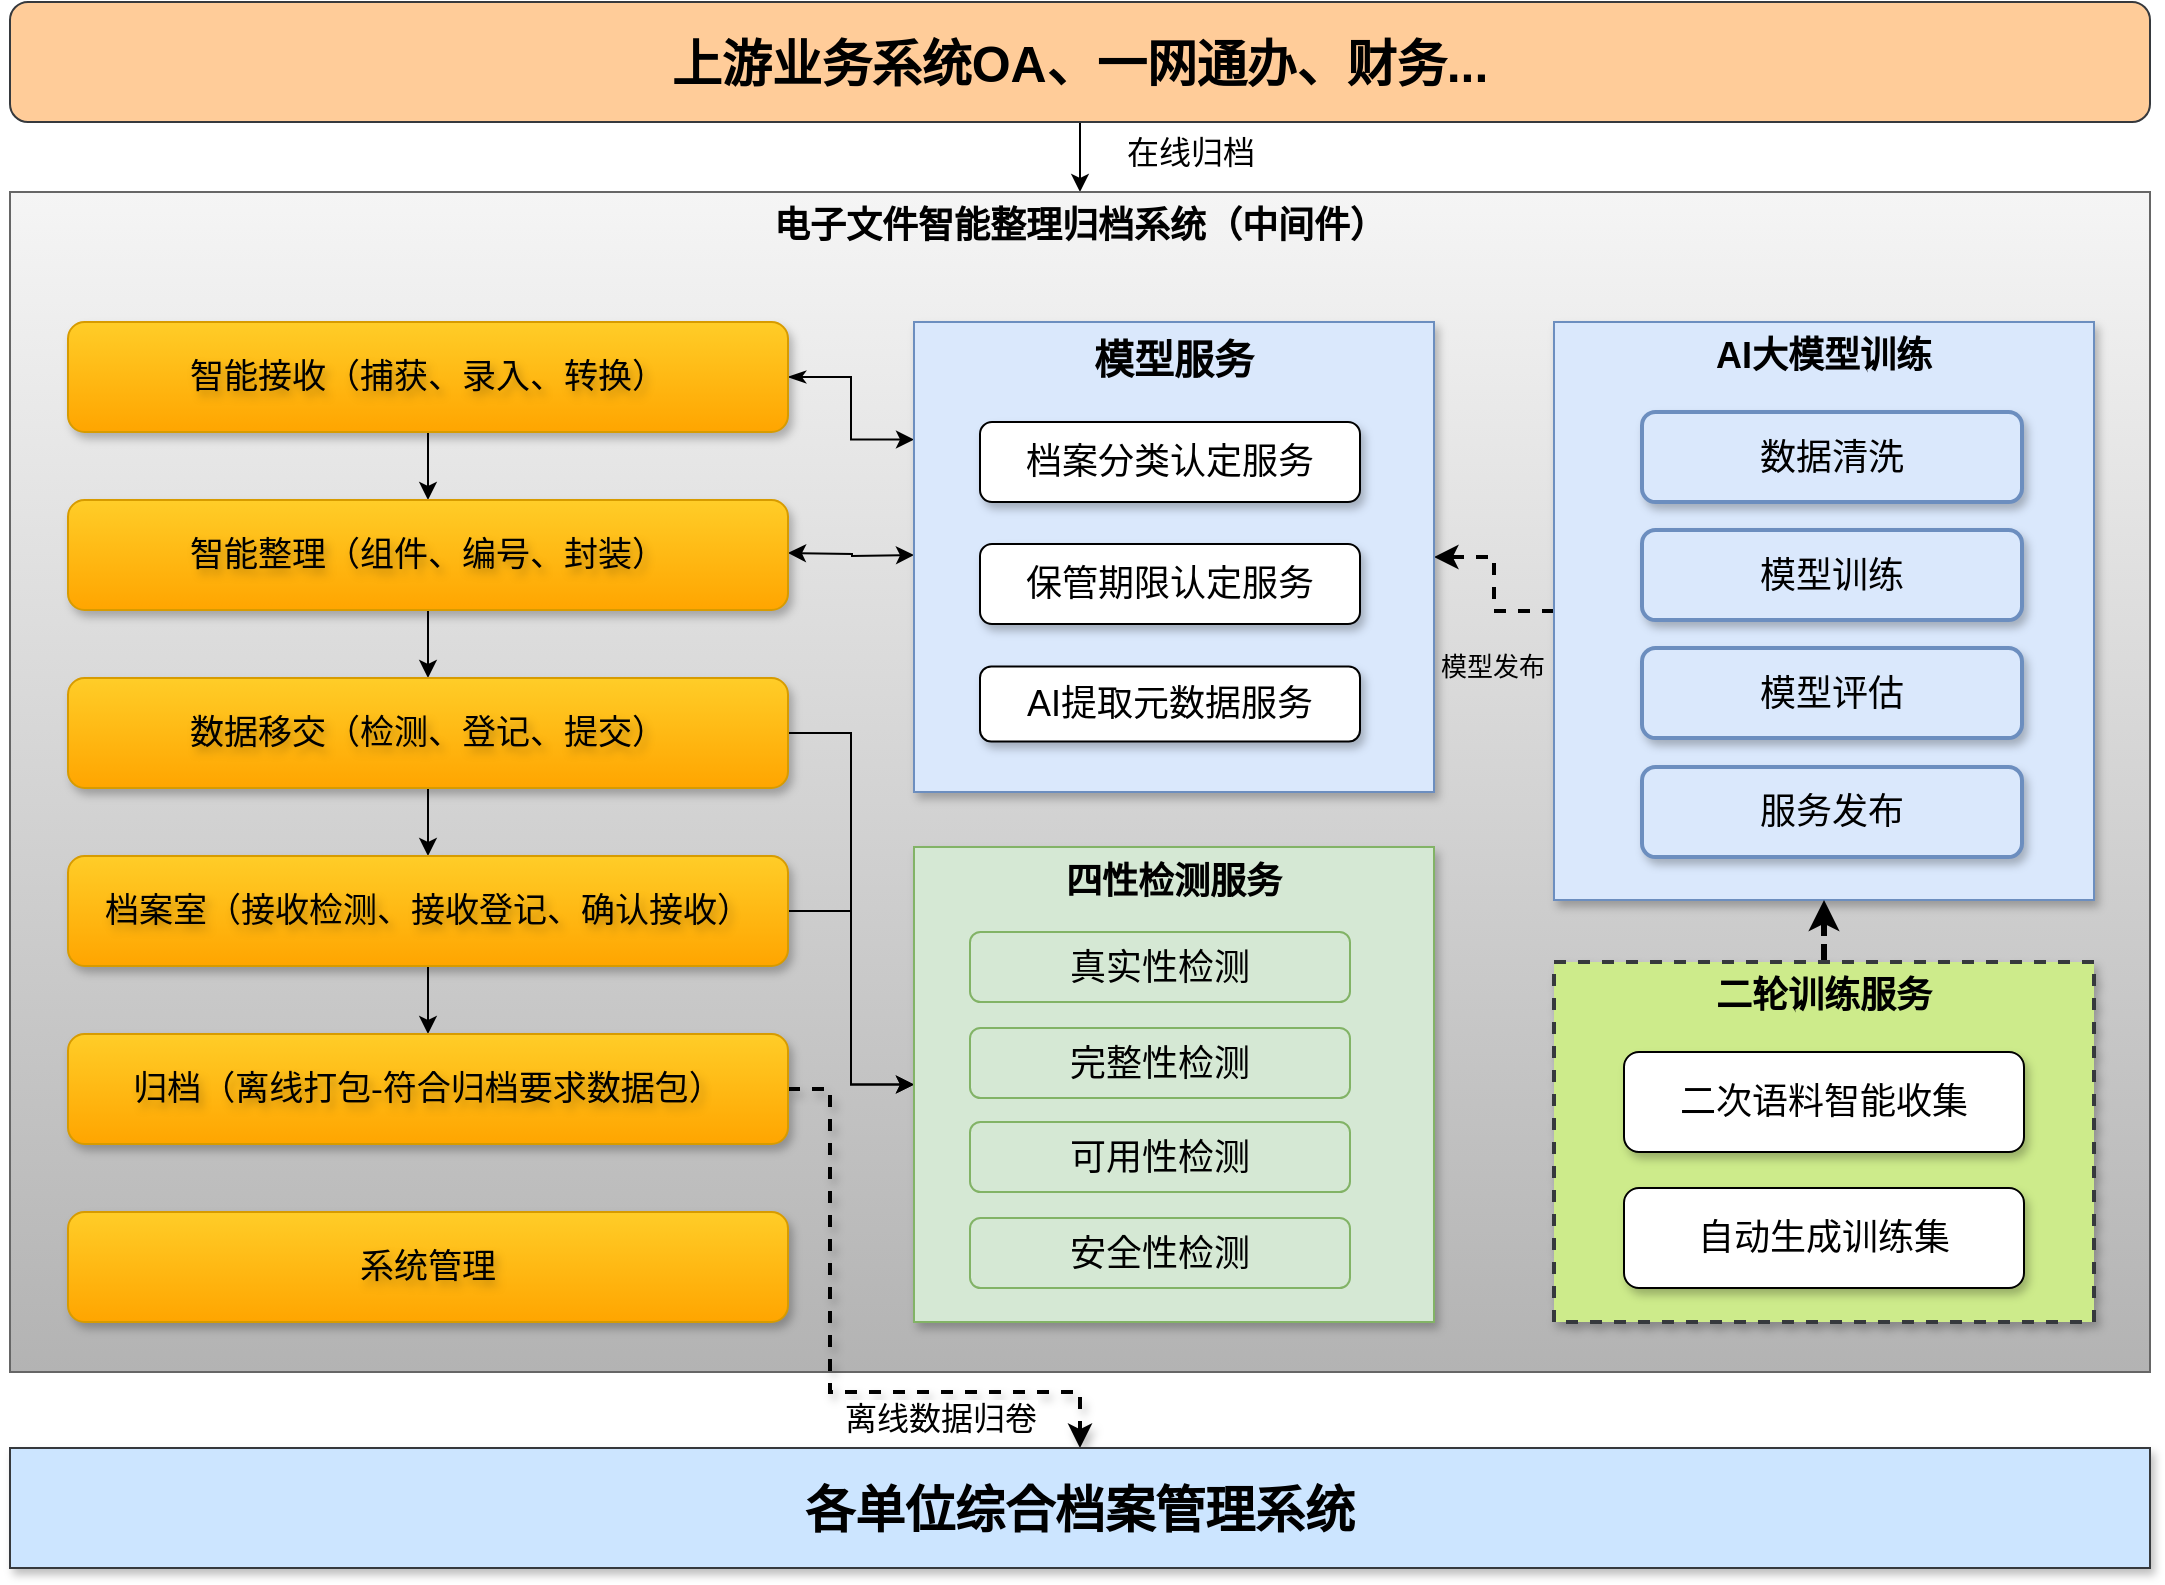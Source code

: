 <mxfile version="26.2.13">
  <diagram name="第 1 页" id="AttXs8X8qNsdA_xcT0oN">
    <mxGraphModel dx="1519" dy="840" grid="1" gridSize="10" guides="1" tooltips="1" connect="1" arrows="1" fold="1" page="1" pageScale="1" pageWidth="827" pageHeight="1169" math="0" shadow="0">
      <root>
        <mxCell id="0" />
        <mxCell id="1" parent="0" />
        <mxCell id="B6yNbFnPn5yZVpr9wofR-37" style="edgeStyle=orthogonalEdgeStyle;rounded=0;orthogonalLoop=1;jettySize=auto;html=1;entryX=0.5;entryY=0;entryDx=0;entryDy=0;fontSize=18;" edge="1" parent="1" source="B6yNbFnPn5yZVpr9wofR-1" target="B6yNbFnPn5yZVpr9wofR-2">
          <mxGeometry relative="1" as="geometry" />
        </mxCell>
        <mxCell id="B6yNbFnPn5yZVpr9wofR-53" value="&lt;font style=&quot;font-size: 16px;&quot;&gt;在线归档&lt;/font&gt;" style="edgeLabel;html=1;align=center;verticalAlign=middle;resizable=0;points=[];" vertex="1" connectable="0" parent="B6yNbFnPn5yZVpr9wofR-37">
          <mxGeometry x="0.238" y="8" relative="1" as="geometry">
            <mxPoint x="47" y="-3" as="offset" />
          </mxGeometry>
        </mxCell>
        <mxCell id="B6yNbFnPn5yZVpr9wofR-1" value="上游业务系统OA、一网通办、财务..." style="rounded=1;whiteSpace=wrap;html=1;fontSize=25;fillColor=#ffcc99;strokeColor=#36393d;fontStyle=1" vertex="1" parent="1">
          <mxGeometry x="40" y="135" width="1070" height="60" as="geometry" />
        </mxCell>
        <mxCell id="B6yNbFnPn5yZVpr9wofR-2" value="电子文件智能整理归档系统（中间件）" style="rounded=0;whiteSpace=wrap;html=1;verticalAlign=top;fontSize=18;fillColor=#f5f5f5;gradientColor=#b3b3b3;strokeColor=#666666;fontStyle=1;align=center;" vertex="1" parent="1">
          <mxGeometry x="40" y="230" width="1070" height="590" as="geometry" />
        </mxCell>
        <mxCell id="B6yNbFnPn5yZVpr9wofR-54" style="edgeStyle=orthogonalEdgeStyle;rounded=0;orthogonalLoop=1;jettySize=auto;html=1;entryX=0;entryY=0.25;entryDx=0;entryDy=0;startArrow=classicThin;startFill=1;" edge="1" parent="1" source="B6yNbFnPn5yZVpr9wofR-4" target="B6yNbFnPn5yZVpr9wofR-23">
          <mxGeometry relative="1" as="geometry" />
        </mxCell>
        <mxCell id="B6yNbFnPn5yZVpr9wofR-56" style="edgeStyle=orthogonalEdgeStyle;rounded=0;orthogonalLoop=1;jettySize=auto;html=1;entryX=0.5;entryY=0;entryDx=0;entryDy=0;" edge="1" parent="1" source="B6yNbFnPn5yZVpr9wofR-4" target="B6yNbFnPn5yZVpr9wofR-5">
          <mxGeometry relative="1" as="geometry" />
        </mxCell>
        <mxCell id="B6yNbFnPn5yZVpr9wofR-4" value="智能接收（捕获、录入、转换）" style="rounded=1;whiteSpace=wrap;html=1;fontSize=17;fillColor=#ffcd28;gradientColor=#ffa500;strokeColor=#d79b00;fontStyle=0;fontFamily=Verdana;shadow=1;textShadow=1;" vertex="1" parent="1">
          <mxGeometry x="69" y="295" width="360" height="55" as="geometry" />
        </mxCell>
        <mxCell id="B6yNbFnPn5yZVpr9wofR-51" style="edgeStyle=orthogonalEdgeStyle;rounded=0;orthogonalLoop=1;jettySize=auto;html=1;entryX=0;entryY=0.5;entryDx=0;entryDy=0;startArrow=classic;startFill=1;endArrow=classic;endFill=1;" edge="1" parent="1">
          <mxGeometry relative="1" as="geometry">
            <mxPoint x="429" y="410.484" as="sourcePoint" />
            <mxPoint x="492" y="411.5" as="targetPoint" />
          </mxGeometry>
        </mxCell>
        <mxCell id="B6yNbFnPn5yZVpr9wofR-57" value="" style="edgeStyle=orthogonalEdgeStyle;rounded=0;orthogonalLoop=1;jettySize=auto;html=1;" edge="1" parent="1" source="B6yNbFnPn5yZVpr9wofR-5" target="B6yNbFnPn5yZVpr9wofR-6">
          <mxGeometry relative="1" as="geometry" />
        </mxCell>
        <mxCell id="B6yNbFnPn5yZVpr9wofR-5" value="智能整理（组件、编号、封装）" style="rounded=1;whiteSpace=wrap;html=1;fontSize=17;fillColor=#ffcd28;gradientColor=#ffa500;strokeColor=#d79b00;fontStyle=0;fontFamily=Verdana;shadow=1;textShadow=1;" vertex="1" parent="1">
          <mxGeometry x="69" y="384" width="360" height="55" as="geometry" />
        </mxCell>
        <mxCell id="B6yNbFnPn5yZVpr9wofR-47" style="edgeStyle=orthogonalEdgeStyle;rounded=0;orthogonalLoop=1;jettySize=auto;html=1;entryX=0;entryY=0.5;entryDx=0;entryDy=0;" edge="1" parent="1" source="B6yNbFnPn5yZVpr9wofR-6" target="B6yNbFnPn5yZVpr9wofR-32">
          <mxGeometry relative="1" as="geometry" />
        </mxCell>
        <mxCell id="B6yNbFnPn5yZVpr9wofR-58" value="" style="edgeStyle=orthogonalEdgeStyle;rounded=0;orthogonalLoop=1;jettySize=auto;html=1;" edge="1" parent="1" source="B6yNbFnPn5yZVpr9wofR-6" target="B6yNbFnPn5yZVpr9wofR-7">
          <mxGeometry relative="1" as="geometry" />
        </mxCell>
        <mxCell id="B6yNbFnPn5yZVpr9wofR-6" value="数据移交（检测、登记、提交）" style="rounded=1;whiteSpace=wrap;html=1;fontSize=17;fillColor=#ffcd28;gradientColor=#ffa500;strokeColor=#d79b00;fontStyle=0;fontFamily=Verdana;shadow=1;textShadow=1;" vertex="1" parent="1">
          <mxGeometry x="69" y="473" width="360" height="55" as="geometry" />
        </mxCell>
        <mxCell id="B6yNbFnPn5yZVpr9wofR-48" style="edgeStyle=orthogonalEdgeStyle;rounded=0;orthogonalLoop=1;jettySize=auto;html=1;entryX=0;entryY=0.5;entryDx=0;entryDy=0;" edge="1" parent="1" source="B6yNbFnPn5yZVpr9wofR-7" target="B6yNbFnPn5yZVpr9wofR-32">
          <mxGeometry relative="1" as="geometry" />
        </mxCell>
        <mxCell id="B6yNbFnPn5yZVpr9wofR-59" value="" style="edgeStyle=orthogonalEdgeStyle;rounded=0;orthogonalLoop=1;jettySize=auto;html=1;" edge="1" parent="1" source="B6yNbFnPn5yZVpr9wofR-7" target="B6yNbFnPn5yZVpr9wofR-8">
          <mxGeometry relative="1" as="geometry" />
        </mxCell>
        <mxCell id="B6yNbFnPn5yZVpr9wofR-7" value="档案室（接收检测、接收登记、确认接收）" style="rounded=1;whiteSpace=wrap;html=1;fontSize=17;fillColor=#ffcd28;gradientColor=#ffa500;strokeColor=#d79b00;fontStyle=0;fontFamily=Verdana;shadow=1;textShadow=1;" vertex="1" parent="1">
          <mxGeometry x="69" y="562" width="360" height="55" as="geometry" />
        </mxCell>
        <mxCell id="B6yNbFnPn5yZVpr9wofR-61" style="edgeStyle=orthogonalEdgeStyle;rounded=0;orthogonalLoop=1;jettySize=auto;html=1;entryX=0.5;entryY=0;entryDx=0;entryDy=0;dashed=1;strokeWidth=2;shadow=1;" edge="1" parent="1" source="B6yNbFnPn5yZVpr9wofR-8" target="B6yNbFnPn5yZVpr9wofR-9">
          <mxGeometry relative="1" as="geometry">
            <Array as="points">
              <mxPoint x="450" y="679" />
              <mxPoint x="450" y="830" />
              <mxPoint x="575" y="830" />
            </Array>
          </mxGeometry>
        </mxCell>
        <mxCell id="B6yNbFnPn5yZVpr9wofR-63" value="&lt;font&gt;离线数据归卷&lt;/font&gt;" style="edgeLabel;html=1;align=center;verticalAlign=middle;resizable=0;points=[];fontSize=16;" vertex="1" connectable="0" parent="B6yNbFnPn5yZVpr9wofR-61">
          <mxGeometry x="0.614" y="-1" relative="1" as="geometry">
            <mxPoint x="-35" y="12" as="offset" />
          </mxGeometry>
        </mxCell>
        <mxCell id="B6yNbFnPn5yZVpr9wofR-8" value="归档（离线打包-符合归档要求数据包）" style="rounded=1;whiteSpace=wrap;html=1;fontSize=17;fillColor=#ffcd28;gradientColor=#ffa500;strokeColor=#d79b00;fontStyle=0;fontFamily=Verdana;shadow=1;textShadow=1;" vertex="1" parent="1">
          <mxGeometry x="69" y="651" width="360" height="55" as="geometry" />
        </mxCell>
        <mxCell id="B6yNbFnPn5yZVpr9wofR-9" value="各单位综合档案管理系统" style="rounded=0;whiteSpace=wrap;html=1;fontSize=25;fillColor=#cce5ff;strokeColor=#36393d;fontStyle=1;shadow=1;" vertex="1" parent="1">
          <mxGeometry x="40" y="858" width="1070" height="60" as="geometry" />
        </mxCell>
        <mxCell id="B6yNbFnPn5yZVpr9wofR-46" style="edgeStyle=orthogonalEdgeStyle;rounded=0;orthogonalLoop=1;jettySize=auto;html=1;exitX=0;exitY=0.5;exitDx=0;exitDy=0;entryX=1;entryY=0.5;entryDx=0;entryDy=0;dashed=1;strokeWidth=2;strokeColor=#000000;" edge="1" parent="1" source="B6yNbFnPn5yZVpr9wofR-10" target="B6yNbFnPn5yZVpr9wofR-23">
          <mxGeometry relative="1" as="geometry">
            <Array as="points">
              <mxPoint x="782" y="439" />
              <mxPoint x="782" y="413" />
            </Array>
          </mxGeometry>
        </mxCell>
        <mxCell id="B6yNbFnPn5yZVpr9wofR-62" value="模型发布" style="edgeLabel;html=1;align=center;verticalAlign=middle;resizable=0;points=[];fontSize=13;labelBackgroundColor=none;" vertex="1" connectable="0" parent="B6yNbFnPn5yZVpr9wofR-46">
          <mxGeometry x="0.075" y="3" relative="1" as="geometry">
            <mxPoint x="2" y="44" as="offset" />
          </mxGeometry>
        </mxCell>
        <mxCell id="B6yNbFnPn5yZVpr9wofR-10" value="AI大模型训练" style="rounded=0;whiteSpace=wrap;html=1;verticalAlign=top;fontSize=18;shadow=1;fillColor=#dae8fc;strokeColor=#6c8ebf;fontStyle=1" vertex="1" parent="1">
          <mxGeometry x="812" y="295" width="270" height="289" as="geometry" />
        </mxCell>
        <mxCell id="B6yNbFnPn5yZVpr9wofR-12" value="数据清洗" style="rounded=1;whiteSpace=wrap;html=1;fontSize=18;shadow=1;fillColor=#dae8fc;strokeColor=#6c8ebf;textShadow=0;fontStyle=0;strokeWidth=2;" vertex="1" parent="1">
          <mxGeometry x="856" y="340" width="190" height="45" as="geometry" />
        </mxCell>
        <mxCell id="B6yNbFnPn5yZVpr9wofR-42" style="edgeStyle=orthogonalEdgeStyle;rounded=0;orthogonalLoop=1;jettySize=auto;html=1;entryX=0.5;entryY=1;entryDx=0;entryDy=0;dashed=1;strokeWidth=3;" edge="1" parent="1" source="B6yNbFnPn5yZVpr9wofR-13" target="B6yNbFnPn5yZVpr9wofR-10">
          <mxGeometry relative="1" as="geometry" />
        </mxCell>
        <mxCell id="B6yNbFnPn5yZVpr9wofR-13" value="二轮训练服务" style="rounded=0;whiteSpace=wrap;html=1;verticalAlign=top;fontSize=18;shadow=1;fillColor=#cdeb8b;strokeColor=#36393d;fontStyle=1;dashed=1;strokeWidth=2;" vertex="1" parent="1">
          <mxGeometry x="812" y="615" width="270" height="180" as="geometry" />
        </mxCell>
        <mxCell id="B6yNbFnPn5yZVpr9wofR-16" value="系统管理" style="rounded=1;whiteSpace=wrap;html=1;fontSize=17;fillColor=#ffcd28;gradientColor=#ffa500;strokeColor=#d79b00;fontStyle=0;fontFamily=Verdana;shadow=1;textShadow=1;" vertex="1" parent="1">
          <mxGeometry x="69" y="740" width="360" height="55" as="geometry" />
        </mxCell>
        <mxCell id="B6yNbFnPn5yZVpr9wofR-18" value="模型训练" style="rounded=1;whiteSpace=wrap;html=1;fontSize=18;shadow=1;fillColor=#dae8fc;strokeColor=#6c8ebf;textShadow=0;fontStyle=0;strokeWidth=2;" vertex="1" parent="1">
          <mxGeometry x="856" y="399" width="190" height="45" as="geometry" />
        </mxCell>
        <mxCell id="B6yNbFnPn5yZVpr9wofR-19" value="模型评估" style="rounded=1;whiteSpace=wrap;html=1;fontSize=18;shadow=1;fillColor=#dae8fc;strokeColor=#6c8ebf;textShadow=0;fontStyle=0;strokeWidth=2;" vertex="1" parent="1">
          <mxGeometry x="856" y="458" width="190" height="45" as="geometry" />
        </mxCell>
        <mxCell id="B6yNbFnPn5yZVpr9wofR-20" value="服务发布" style="rounded=1;whiteSpace=wrap;html=1;fontSize=18;shadow=1;fillColor=#dae8fc;strokeColor=#6c8ebf;textShadow=0;fontStyle=0;strokeWidth=2;" vertex="1" parent="1">
          <mxGeometry x="856" y="517.5" width="190" height="45" as="geometry" />
        </mxCell>
        <mxCell id="B6yNbFnPn5yZVpr9wofR-23" value="模型服务" style="rounded=0;whiteSpace=wrap;html=1;verticalAlign=top;fontSize=20;shadow=1;fillColor=#dae8fc;strokeColor=#6c8ebf;fontStyle=1" vertex="1" parent="1">
          <mxGeometry x="492" y="295" width="260" height="235" as="geometry" />
        </mxCell>
        <mxCell id="B6yNbFnPn5yZVpr9wofR-24" value="档案分类认定服务" style="rounded=1;whiteSpace=wrap;html=1;fontSize=18;glass=0;shadow=1;" vertex="1" parent="1">
          <mxGeometry x="525" y="345" width="190" height="40" as="geometry" />
        </mxCell>
        <mxCell id="B6yNbFnPn5yZVpr9wofR-25" value="保管期限认定服务" style="rounded=1;whiteSpace=wrap;html=1;fontSize=18;glass=0;shadow=1;" vertex="1" parent="1">
          <mxGeometry x="525" y="406" width="190" height="40" as="geometry" />
        </mxCell>
        <mxCell id="B6yNbFnPn5yZVpr9wofR-26" value="AI提取元数据服务" style="rounded=1;whiteSpace=wrap;html=1;fontSize=18;glass=0;shadow=1;" vertex="1" parent="1">
          <mxGeometry x="525" y="467.25" width="190" height="37.5" as="geometry" />
        </mxCell>
        <mxCell id="B6yNbFnPn5yZVpr9wofR-29" value="二次语料智能收集" style="rounded=1;whiteSpace=wrap;html=1;fontSize=18;shadow=1;" vertex="1" parent="1">
          <mxGeometry x="847" y="660" width="200" height="50" as="geometry" />
        </mxCell>
        <mxCell id="B6yNbFnPn5yZVpr9wofR-30" value="自动生成训练集" style="rounded=1;whiteSpace=wrap;html=1;fontSize=18;shadow=1;" vertex="1" parent="1">
          <mxGeometry x="847" y="728" width="200" height="50" as="geometry" />
        </mxCell>
        <mxCell id="B6yNbFnPn5yZVpr9wofR-32" value="四性检测服务" style="rounded=0;whiteSpace=wrap;html=1;verticalAlign=top;fontSize=18;shadow=1;fillColor=#d5e8d4;strokeColor=#82b366;fontStyle=1" vertex="1" parent="1">
          <mxGeometry x="492" y="557.5" width="260" height="237.5" as="geometry" />
        </mxCell>
        <mxCell id="B6yNbFnPn5yZVpr9wofR-33" value="真实性检测" style="rounded=1;whiteSpace=wrap;html=1;fontSize=18;fillColor=#d5e8d4;strokeColor=#82b366;" vertex="1" parent="1">
          <mxGeometry x="520" y="600" width="190" height="35" as="geometry" />
        </mxCell>
        <mxCell id="B6yNbFnPn5yZVpr9wofR-34" value="完整性检测" style="rounded=1;whiteSpace=wrap;html=1;fontSize=18;fillColor=#d5e8d4;strokeColor=#82b366;" vertex="1" parent="1">
          <mxGeometry x="520" y="648" width="190" height="35" as="geometry" />
        </mxCell>
        <mxCell id="B6yNbFnPn5yZVpr9wofR-35" value="可用性检测" style="rounded=1;whiteSpace=wrap;html=1;fontSize=18;fillColor=#d5e8d4;strokeColor=#82b366;" vertex="1" parent="1">
          <mxGeometry x="520" y="695" width="190" height="35" as="geometry" />
        </mxCell>
        <mxCell id="B6yNbFnPn5yZVpr9wofR-36" value="安全性检测" style="rounded=1;whiteSpace=wrap;html=1;fontSize=18;fillColor=#d5e8d4;strokeColor=#82b366;" vertex="1" parent="1">
          <mxGeometry x="520" y="743" width="190" height="35" as="geometry" />
        </mxCell>
      </root>
    </mxGraphModel>
  </diagram>
</mxfile>

